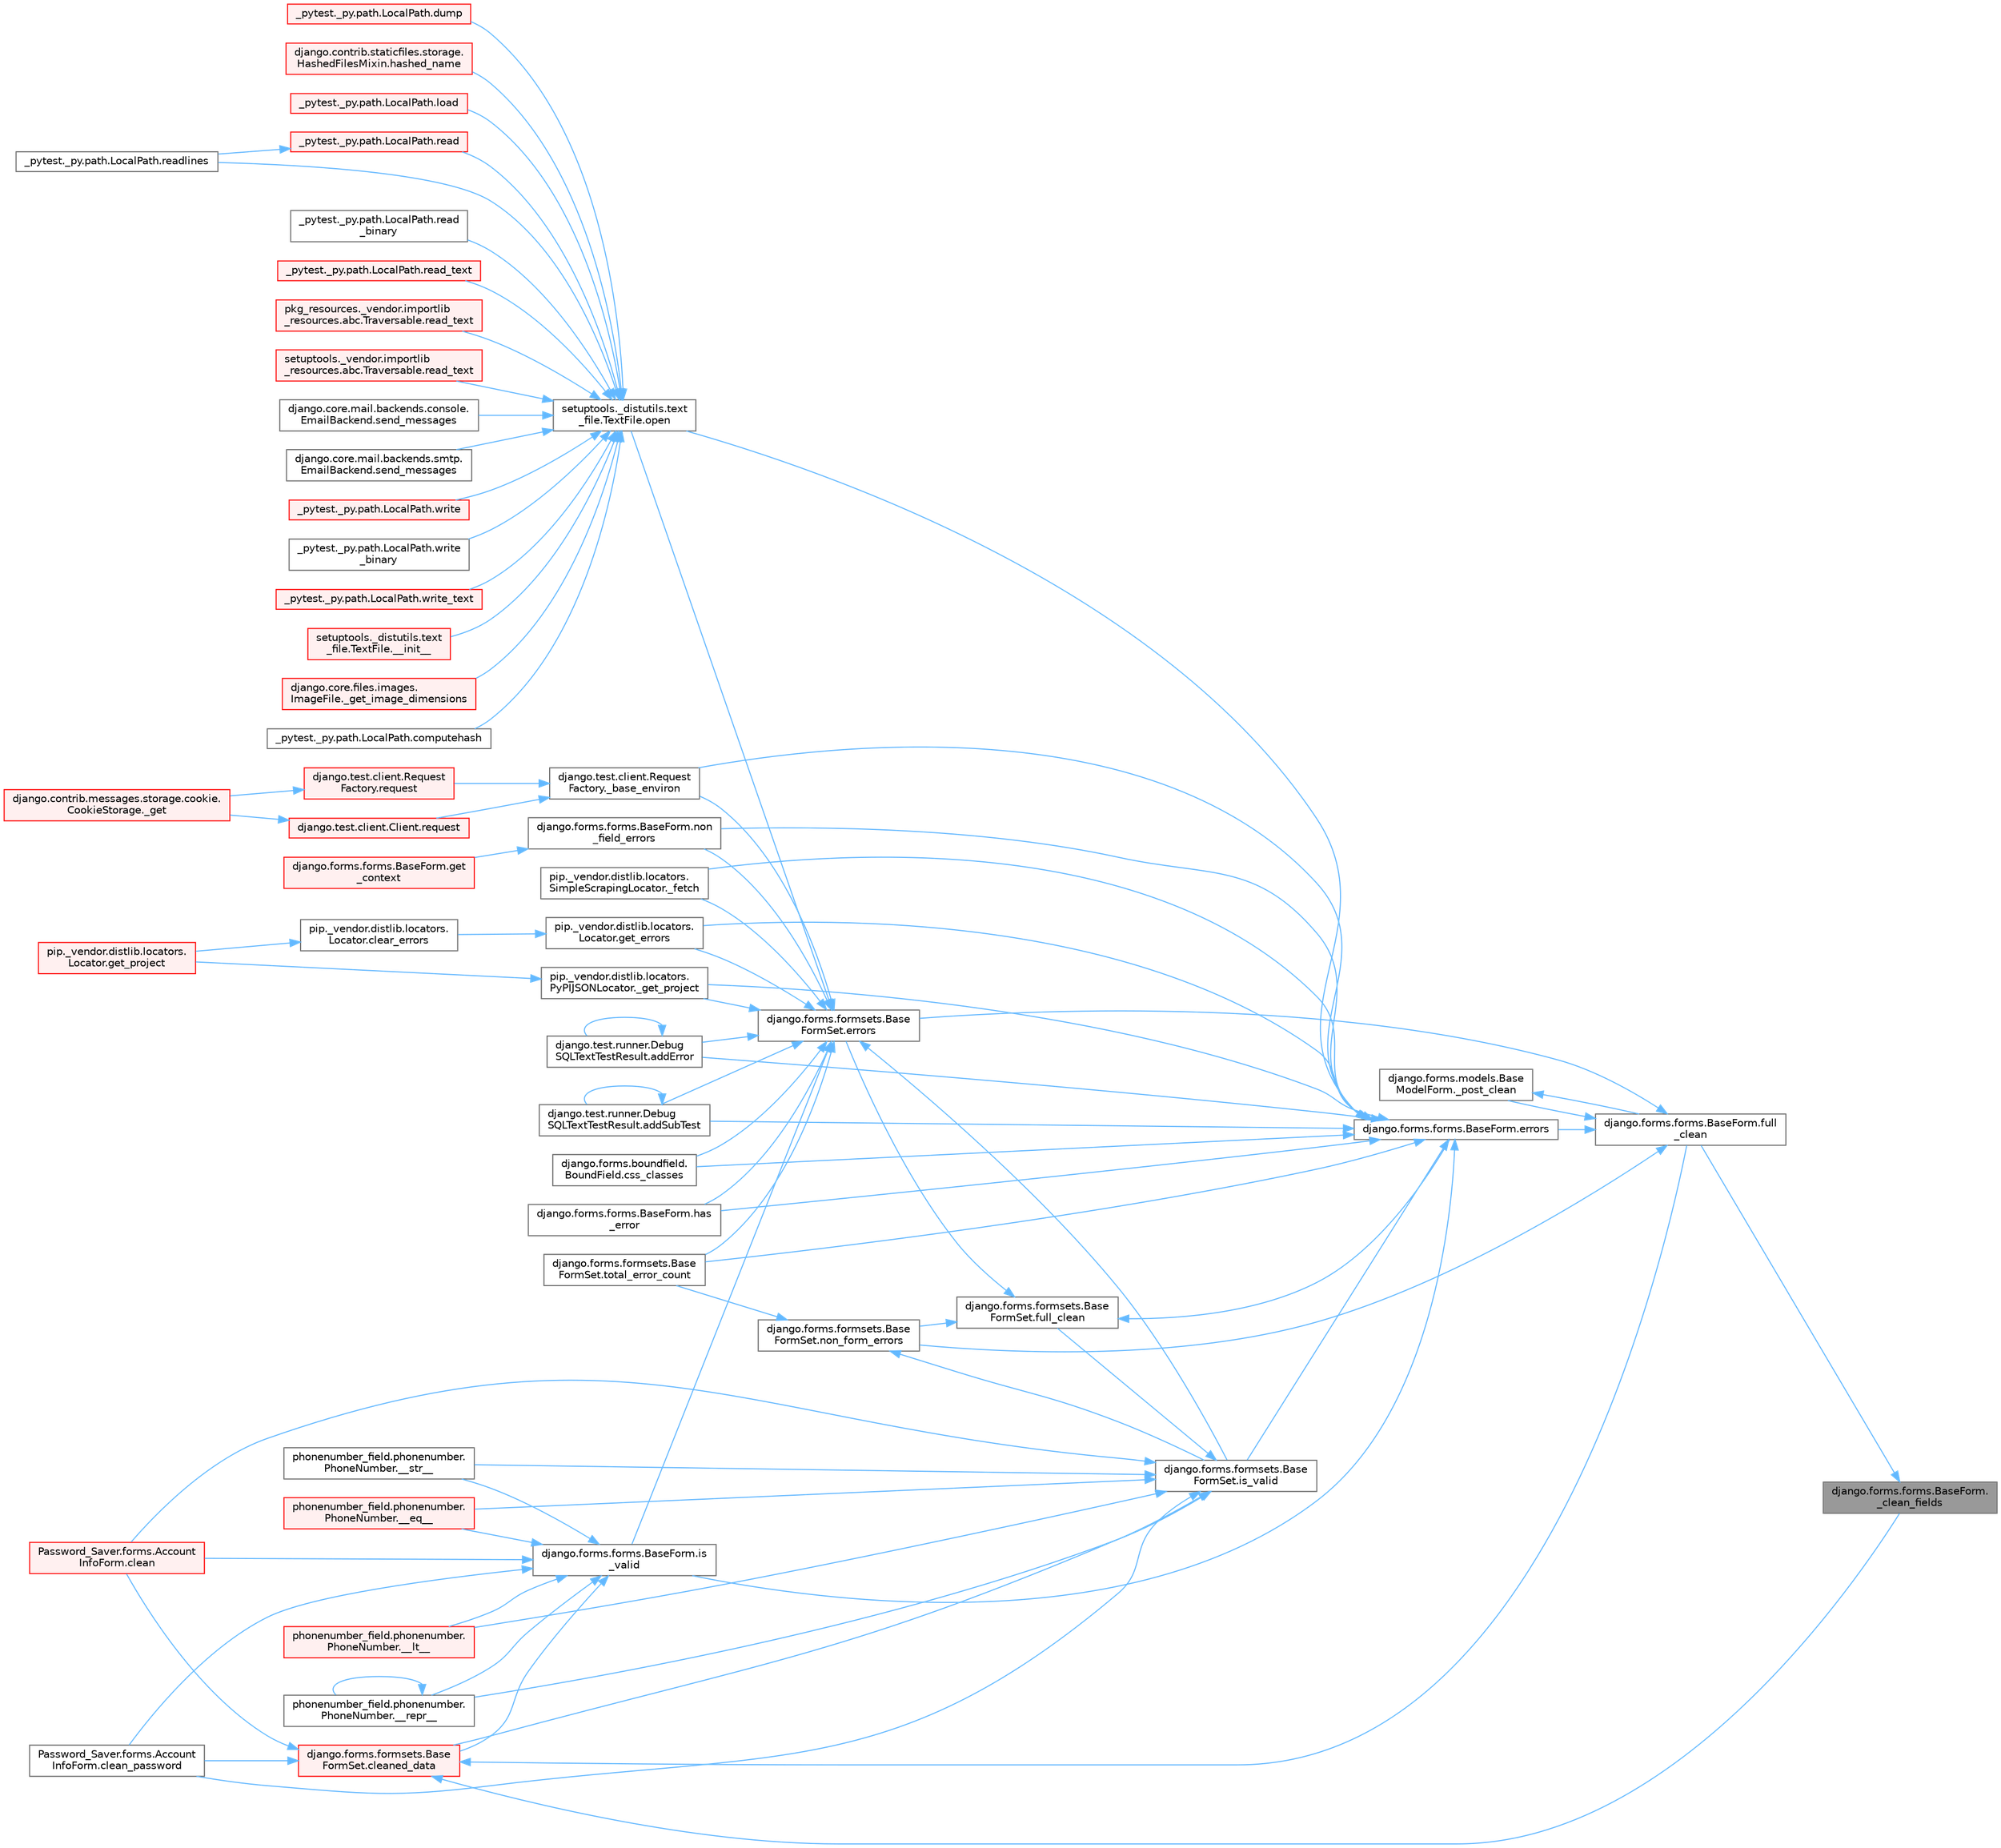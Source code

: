 digraph "django.forms.forms.BaseForm._clean_fields"
{
 // LATEX_PDF_SIZE
  bgcolor="transparent";
  edge [fontname=Helvetica,fontsize=10,labelfontname=Helvetica,labelfontsize=10];
  node [fontname=Helvetica,fontsize=10,shape=box,height=0.2,width=0.4];
  rankdir="RL";
  Node1 [id="Node000001",label="django.forms.forms.BaseForm.\l_clean_fields",height=0.2,width=0.4,color="gray40", fillcolor="grey60", style="filled", fontcolor="black",tooltip=" "];
  Node1 -> Node2 [id="edge1_Node000001_Node000002",dir="back",color="steelblue1",style="solid",tooltip=" "];
  Node2 [id="Node000002",label="django.forms.forms.BaseForm.full\l_clean",height=0.2,width=0.4,color="grey40", fillcolor="white", style="filled",URL="$classdjango_1_1forms_1_1forms_1_1_base_form.html#a396d2448f658dc84a0f0b473ffaae918",tooltip=" "];
  Node2 -> Node3 [id="edge2_Node000002_Node000003",dir="back",color="steelblue1",style="solid",tooltip=" "];
  Node3 [id="Node000003",label="django.forms.models.Base\lModelForm._post_clean",height=0.2,width=0.4,color="grey40", fillcolor="white", style="filled",URL="$classdjango_1_1forms_1_1models_1_1_base_model_form.html#a83e1c0ea3ba97f3a496d07955d1bf124",tooltip=" "];
  Node3 -> Node2 [id="edge3_Node000003_Node000002",dir="back",color="steelblue1",style="solid",tooltip=" "];
  Node2 -> Node4 [id="edge4_Node000002_Node000004",dir="back",color="steelblue1",style="solid",tooltip=" "];
  Node4 [id="Node000004",label="django.forms.forms.BaseForm.errors",height=0.2,width=0.4,color="grey40", fillcolor="white", style="filled",URL="$classdjango_1_1forms_1_1forms_1_1_base_form.html#aca47cb75eb6c321d1c429b33eca94d49",tooltip=" "];
  Node4 -> Node5 [id="edge5_Node000004_Node000005",dir="back",color="steelblue1",style="solid",tooltip=" "];
  Node5 [id="Node000005",label="django.test.client.Request\lFactory._base_environ",height=0.2,width=0.4,color="grey40", fillcolor="white", style="filled",URL="$classdjango_1_1test_1_1client_1_1_request_factory.html#ab650654b992f4e9fc9e30bd0442973c1",tooltip=" "];
  Node5 -> Node6 [id="edge6_Node000005_Node000006",dir="back",color="steelblue1",style="solid",tooltip=" "];
  Node6 [id="Node000006",label="django.test.client.Client.request",height=0.2,width=0.4,color="red", fillcolor="#FFF0F0", style="filled",URL="$classdjango_1_1test_1_1client_1_1_client.html#a2f51c5251142ab6503937051936e33fa",tooltip=" "];
  Node6 -> Node7 [id="edge7_Node000006_Node000007",dir="back",color="steelblue1",style="solid",tooltip=" "];
  Node7 [id="Node000007",label="django.contrib.messages.storage.cookie.\lCookieStorage._get",height=0.2,width=0.4,color="red", fillcolor="#FFF0F0", style="filled",URL="$classdjango_1_1contrib_1_1messages_1_1storage_1_1cookie_1_1_cookie_storage.html#a39d084f6072109675c9ef06c047174e8",tooltip=" "];
  Node5 -> Node3177 [id="edge8_Node000005_Node003177",dir="back",color="steelblue1",style="solid",tooltip=" "];
  Node3177 [id="Node003177",label="django.test.client.Request\lFactory.request",height=0.2,width=0.4,color="red", fillcolor="#FFF0F0", style="filled",URL="$classdjango_1_1test_1_1client_1_1_request_factory.html#adae411ab0df6839c5364b647e4dc63ad",tooltip=" "];
  Node3177 -> Node7 [id="edge9_Node003177_Node000007",dir="back",color="steelblue1",style="solid",tooltip=" "];
  Node4 -> Node595 [id="edge10_Node000004_Node000595",dir="back",color="steelblue1",style="solid",tooltip=" "];
  Node595 [id="Node000595",label="pip._vendor.distlib.locators.\lSimpleScrapingLocator._fetch",height=0.2,width=0.4,color="grey40", fillcolor="white", style="filled",URL="$classpip_1_1__vendor_1_1distlib_1_1locators_1_1_simple_scraping_locator.html#a72156eb8243de03d8881db3caaa60b8c",tooltip=" "];
  Node4 -> Node596 [id="edge11_Node000004_Node000596",dir="back",color="steelblue1",style="solid",tooltip=" "];
  Node596 [id="Node000596",label="pip._vendor.distlib.locators.\lPyPIJSONLocator._get_project",height=0.2,width=0.4,color="grey40", fillcolor="white", style="filled",URL="$classpip_1_1__vendor_1_1distlib_1_1locators_1_1_py_p_i_j_s_o_n_locator.html#ab5b95d18130e47c0bedca04d7b010bf6",tooltip=" "];
  Node596 -> Node597 [id="edge12_Node000596_Node000597",dir="back",color="steelblue1",style="solid",tooltip=" "];
  Node597 [id="Node000597",label="pip._vendor.distlib.locators.\lLocator.get_project",height=0.2,width=0.4,color="red", fillcolor="#FFF0F0", style="filled",URL="$classpip_1_1__vendor_1_1distlib_1_1locators_1_1_locator.html#a14b49f16a55d384842037850d5224ce8",tooltip=" "];
  Node4 -> Node1787 [id="edge13_Node000004_Node001787",dir="back",color="steelblue1",style="solid",tooltip=" "];
  Node1787 [id="Node001787",label="django.test.runner.Debug\lSQLTextTestResult.addError",height=0.2,width=0.4,color="grey40", fillcolor="white", style="filled",URL="$classdjango_1_1test_1_1runner_1_1_debug_s_q_l_text_test_result.html#a398c116f3b7d25563a21e81178271a8a",tooltip=" "];
  Node1787 -> Node1787 [id="edge14_Node001787_Node001787",dir="back",color="steelblue1",style="solid",tooltip=" "];
  Node4 -> Node1788 [id="edge15_Node000004_Node001788",dir="back",color="steelblue1",style="solid",tooltip=" "];
  Node1788 [id="Node001788",label="django.test.runner.Debug\lSQLTextTestResult.addSubTest",height=0.2,width=0.4,color="grey40", fillcolor="white", style="filled",URL="$classdjango_1_1test_1_1runner_1_1_debug_s_q_l_text_test_result.html#a65bae0538566d8bc532c972340744b1e",tooltip=" "];
  Node1788 -> Node1788 [id="edge16_Node001788_Node001788",dir="back",color="steelblue1",style="solid",tooltip=" "];
  Node4 -> Node1789 [id="edge17_Node000004_Node001789",dir="back",color="steelblue1",style="solid",tooltip=" "];
  Node1789 [id="Node001789",label="django.forms.boundfield.\lBoundField.css_classes",height=0.2,width=0.4,color="grey40", fillcolor="white", style="filled",URL="$classdjango_1_1forms_1_1boundfield_1_1_bound_field.html#a19d289ef3598c412a0fee978458875bc",tooltip=" "];
  Node4 -> Node1790 [id="edge18_Node000004_Node001790",dir="back",color="steelblue1",style="solid",tooltip=" "];
  Node1790 [id="Node001790",label="pip._vendor.distlib.locators.\lLocator.get_errors",height=0.2,width=0.4,color="grey40", fillcolor="white", style="filled",URL="$classpip_1_1__vendor_1_1distlib_1_1locators_1_1_locator.html#abc5864a47e4cb8c481f44eb1a72f565c",tooltip=" "];
  Node1790 -> Node1791 [id="edge19_Node001790_Node001791",dir="back",color="steelblue1",style="solid",tooltip=" "];
  Node1791 [id="Node001791",label="pip._vendor.distlib.locators.\lLocator.clear_errors",height=0.2,width=0.4,color="grey40", fillcolor="white", style="filled",URL="$classpip_1_1__vendor_1_1distlib_1_1locators_1_1_locator.html#a2a2f7530c5f7c9c5d41d7d8e32852b66",tooltip=" "];
  Node1791 -> Node597 [id="edge20_Node001791_Node000597",dir="back",color="steelblue1",style="solid",tooltip=" "];
  Node4 -> Node1792 [id="edge21_Node000004_Node001792",dir="back",color="steelblue1",style="solid",tooltip=" "];
  Node1792 [id="Node001792",label="django.forms.forms.BaseForm.has\l_error",height=0.2,width=0.4,color="grey40", fillcolor="white", style="filled",URL="$classdjango_1_1forms_1_1forms_1_1_base_form.html#af67d8e47182c8c92ad4cac6441bfeb80",tooltip=" "];
  Node4 -> Node1793 [id="edge22_Node000004_Node001793",dir="back",color="steelblue1",style="solid",tooltip=" "];
  Node1793 [id="Node001793",label="django.forms.forms.BaseForm.is\l_valid",height=0.2,width=0.4,color="grey40", fillcolor="white", style="filled",URL="$classdjango_1_1forms_1_1forms_1_1_base_form.html#a8be15c9eaccca682a18c7d3f13802cc4",tooltip=" "];
  Node1793 -> Node683 [id="edge23_Node001793_Node000683",dir="back",color="steelblue1",style="solid",tooltip=" "];
  Node683 [id="Node000683",label="phonenumber_field.phonenumber.\lPhoneNumber.__eq__",height=0.2,width=0.4,color="red", fillcolor="#FFF0F0", style="filled",URL="$classphonenumber__field_1_1phonenumber_1_1_phone_number.html#a999c32cd1bfa2dd5c7df70781b09c68b",tooltip=" "];
  Node1793 -> Node684 [id="edge24_Node001793_Node000684",dir="back",color="steelblue1",style="solid",tooltip=" "];
  Node684 [id="Node000684",label="phonenumber_field.phonenumber.\lPhoneNumber.__lt__",height=0.2,width=0.4,color="red", fillcolor="#FFF0F0", style="filled",URL="$classphonenumber__field_1_1phonenumber_1_1_phone_number.html#ab94d02fbeda1355644c6c1b3d6f3d9ba",tooltip=" "];
  Node1793 -> Node685 [id="edge25_Node001793_Node000685",dir="back",color="steelblue1",style="solid",tooltip=" "];
  Node685 [id="Node000685",label="phonenumber_field.phonenumber.\lPhoneNumber.__repr__",height=0.2,width=0.4,color="grey40", fillcolor="white", style="filled",URL="$classphonenumber__field_1_1phonenumber_1_1_phone_number.html#a5420c965a5ecfad87cb6bce245cd91a5",tooltip=" "];
  Node685 -> Node685 [id="edge26_Node000685_Node000685",dir="back",color="steelblue1",style="solid",tooltip=" "];
  Node1793 -> Node686 [id="edge27_Node001793_Node000686",dir="back",color="steelblue1",style="solid",tooltip=" "];
  Node686 [id="Node000686",label="phonenumber_field.phonenumber.\lPhoneNumber.__str__",height=0.2,width=0.4,color="grey40", fillcolor="white", style="filled",URL="$classphonenumber__field_1_1phonenumber_1_1_phone_number.html#a773f55fba29310ea2218e4bbca83ba6d",tooltip=" "];
  Node1793 -> Node654 [id="edge28_Node001793_Node000654",dir="back",color="steelblue1",style="solid",tooltip=" "];
  Node654 [id="Node000654",label="Password_Saver.forms.Account\lInfoForm.clean",height=0.2,width=0.4,color="red", fillcolor="#FFF0F0", style="filled",URL="$class_password___saver_1_1forms_1_1_account_info_form.html#a89126d6030ebafc64c8aeeb352113c54",tooltip=" "];
  Node1793 -> Node657 [id="edge29_Node001793_Node000657",dir="back",color="steelblue1",style="solid",tooltip=" "];
  Node657 [id="Node000657",label="Password_Saver.forms.Account\lInfoForm.clean_password",height=0.2,width=0.4,color="grey40", fillcolor="white", style="filled",URL="$class_password___saver_1_1forms_1_1_account_info_form.html#a6397d8e90a910bed34ed0ebcf5f74a4e",tooltip=" "];
  Node1793 -> Node648 [id="edge30_Node001793_Node000648",dir="back",color="steelblue1",style="solid",tooltip=" "];
  Node648 [id="Node000648",label="django.forms.formsets.Base\lFormSet.cleaned_data",height=0.2,width=0.4,color="red", fillcolor="#FFF0F0", style="filled",URL="$classdjango_1_1forms_1_1formsets_1_1_base_form_set.html#ae51d85dd3faa160668adba372c4e87f7",tooltip=" "];
  Node648 -> Node1 [id="edge31_Node000648_Node000001",dir="back",color="steelblue1",style="solid",tooltip=" "];
  Node648 -> Node654 [id="edge32_Node000648_Node000654",dir="back",color="steelblue1",style="solid",tooltip=" "];
  Node648 -> Node657 [id="edge33_Node000648_Node000657",dir="back",color="steelblue1",style="solid",tooltip=" "];
  Node648 -> Node2 [id="edge34_Node000648_Node000002",dir="back",color="steelblue1",style="solid",tooltip=" "];
  Node4 -> Node682 [id="edge35_Node000004_Node000682",dir="back",color="steelblue1",style="solid",tooltip=" "];
  Node682 [id="Node000682",label="django.forms.formsets.Base\lFormSet.is_valid",height=0.2,width=0.4,color="grey40", fillcolor="white", style="filled",URL="$classdjango_1_1forms_1_1formsets_1_1_base_form_set.html#a713477cfb7c01e723400df62b49c250c",tooltip=" "];
  Node682 -> Node683 [id="edge36_Node000682_Node000683",dir="back",color="steelblue1",style="solid",tooltip=" "];
  Node682 -> Node684 [id="edge37_Node000682_Node000684",dir="back",color="steelblue1",style="solid",tooltip=" "];
  Node682 -> Node685 [id="edge38_Node000682_Node000685",dir="back",color="steelblue1",style="solid",tooltip=" "];
  Node682 -> Node686 [id="edge39_Node000682_Node000686",dir="back",color="steelblue1",style="solid",tooltip=" "];
  Node682 -> Node654 [id="edge40_Node000682_Node000654",dir="back",color="steelblue1",style="solid",tooltip=" "];
  Node682 -> Node657 [id="edge41_Node000682_Node000657",dir="back",color="steelblue1",style="solid",tooltip=" "];
  Node682 -> Node648 [id="edge42_Node000682_Node000648",dir="back",color="steelblue1",style="solid",tooltip=" "];
  Node682 -> Node680 [id="edge43_Node000682_Node000680",dir="back",color="steelblue1",style="solid",tooltip=" "];
  Node680 [id="Node000680",label="django.forms.formsets.Base\lFormSet.full_clean",height=0.2,width=0.4,color="grey40", fillcolor="white", style="filled",URL="$classdjango_1_1forms_1_1formsets_1_1_base_form_set.html#aa475bdb58853c14bfcd93bd7b494e3b1",tooltip=" "];
  Node680 -> Node4 [id="edge44_Node000680_Node000004",dir="back",color="steelblue1",style="solid",tooltip=" "];
  Node680 -> Node594 [id="edge45_Node000680_Node000594",dir="back",color="steelblue1",style="solid",tooltip=" "];
  Node594 [id="Node000594",label="django.forms.formsets.Base\lFormSet.errors",height=0.2,width=0.4,color="grey40", fillcolor="white", style="filled",URL="$classdjango_1_1forms_1_1formsets_1_1_base_form_set.html#a9e249e2240c3ae2775249e3d3da42020",tooltip=" "];
  Node594 -> Node5 [id="edge46_Node000594_Node000005",dir="back",color="steelblue1",style="solid",tooltip=" "];
  Node594 -> Node595 [id="edge47_Node000594_Node000595",dir="back",color="steelblue1",style="solid",tooltip=" "];
  Node594 -> Node596 [id="edge48_Node000594_Node000596",dir="back",color="steelblue1",style="solid",tooltip=" "];
  Node594 -> Node1787 [id="edge49_Node000594_Node001787",dir="back",color="steelblue1",style="solid",tooltip=" "];
  Node594 -> Node1788 [id="edge50_Node000594_Node001788",dir="back",color="steelblue1",style="solid",tooltip=" "];
  Node594 -> Node1789 [id="edge51_Node000594_Node001789",dir="back",color="steelblue1",style="solid",tooltip=" "];
  Node594 -> Node1790 [id="edge52_Node000594_Node001790",dir="back",color="steelblue1",style="solid",tooltip=" "];
  Node594 -> Node1792 [id="edge53_Node000594_Node001792",dir="back",color="steelblue1",style="solid",tooltip=" "];
  Node594 -> Node1793 [id="edge54_Node000594_Node001793",dir="back",color="steelblue1",style="solid",tooltip=" "];
  Node594 -> Node682 [id="edge55_Node000594_Node000682",dir="back",color="steelblue1",style="solid",tooltip=" "];
  Node594 -> Node1794 [id="edge56_Node000594_Node001794",dir="back",color="steelblue1",style="solid",tooltip=" "];
  Node1794 [id="Node001794",label="django.forms.forms.BaseForm.non\l_field_errors",height=0.2,width=0.4,color="grey40", fillcolor="white", style="filled",URL="$classdjango_1_1forms_1_1forms_1_1_base_form.html#a713be7c8d25008cf58c90916cb682447",tooltip=" "];
  Node1794 -> Node1795 [id="edge57_Node001794_Node001795",dir="back",color="steelblue1",style="solid",tooltip=" "];
  Node1795 [id="Node001795",label="django.forms.forms.BaseForm.get\l_context",height=0.2,width=0.4,color="red", fillcolor="#FFF0F0", style="filled",URL="$classdjango_1_1forms_1_1forms_1_1_base_form.html#a7aceedfdbb15133ac8342eac420e8dcb",tooltip=" "];
  Node594 -> Node1798 [id="edge58_Node000594_Node001798",dir="back",color="steelblue1",style="solid",tooltip=" "];
  Node1798 [id="Node001798",label="setuptools._distutils.text\l_file.TextFile.open",height=0.2,width=0.4,color="grey40", fillcolor="white", style="filled",URL="$classsetuptools_1_1__distutils_1_1text__file_1_1_text_file.html#ab568abcef363b1b422cddfead42e68b2",tooltip=" "];
  Node1798 -> Node15 [id="edge59_Node001798_Node000015",dir="back",color="steelblue1",style="solid",tooltip=" "];
  Node15 [id="Node000015",label="setuptools._distutils.text\l_file.TextFile.__init__",height=0.2,width=0.4,color="red", fillcolor="#FFF0F0", style="filled",URL="$classsetuptools_1_1__distutils_1_1text__file_1_1_text_file.html#aeb26f34e394b4e658295391382cc8813",tooltip=" "];
  Node1798 -> Node47 [id="edge60_Node001798_Node000047",dir="back",color="steelblue1",style="solid",tooltip=" "];
  Node47 [id="Node000047",label="django.core.files.images.\lImageFile._get_image_dimensions",height=0.2,width=0.4,color="red", fillcolor="#FFF0F0", style="filled",URL="$classdjango_1_1core_1_1files_1_1images_1_1_image_file.html#a2832e2235f63c851f4652a4ea59ec924",tooltip=" "];
  Node1798 -> Node814 [id="edge61_Node001798_Node000814",dir="back",color="steelblue1",style="solid",tooltip=" "];
  Node814 [id="Node000814",label="_pytest._py.path.LocalPath.computehash",height=0.2,width=0.4,color="grey40", fillcolor="white", style="filled",URL="$class__pytest_1_1__py_1_1path_1_1_local_path.html#aa82d067bed26e6655d315d858254160b",tooltip=" "];
  Node1798 -> Node815 [id="edge62_Node001798_Node000815",dir="back",color="steelblue1",style="solid",tooltip=" "];
  Node815 [id="Node000815",label="_pytest._py.path.LocalPath.dump",height=0.2,width=0.4,color="red", fillcolor="#FFF0F0", style="filled",URL="$class__pytest_1_1__py_1_1path_1_1_local_path.html#a2f45e7b54f2823ed6746a19107ae68b4",tooltip=" "];
  Node1798 -> Node565 [id="edge63_Node001798_Node000565",dir="back",color="steelblue1",style="solid",tooltip=" "];
  Node565 [id="Node000565",label="django.contrib.staticfiles.storage.\lHashedFilesMixin.hashed_name",height=0.2,width=0.4,color="red", fillcolor="#FFF0F0", style="filled",URL="$classdjango_1_1contrib_1_1staticfiles_1_1storage_1_1_hashed_files_mixin.html#aa30283e5d1a2177cf975b44ae95e45e4",tooltip=" "];
  Node1798 -> Node817 [id="edge64_Node001798_Node000817",dir="back",color="steelblue1",style="solid",tooltip=" "];
  Node817 [id="Node000817",label="_pytest._py.path.LocalPath.load",height=0.2,width=0.4,color="red", fillcolor="#FFF0F0", style="filled",URL="$class__pytest_1_1__py_1_1path_1_1_local_path.html#a284b118886fe9a033c146647826faf72",tooltip=" "];
  Node1798 -> Node818 [id="edge65_Node001798_Node000818",dir="back",color="steelblue1",style="solid",tooltip=" "];
  Node818 [id="Node000818",label="_pytest._py.path.LocalPath.read",height=0.2,width=0.4,color="red", fillcolor="#FFF0F0", style="filled",URL="$class__pytest_1_1__py_1_1path_1_1_local_path.html#a8640b65f715ce8a258379deb78a68fd8",tooltip=" "];
  Node818 -> Node1105 [id="edge66_Node000818_Node001105",dir="back",color="steelblue1",style="solid",tooltip=" "];
  Node1105 [id="Node001105",label="_pytest._py.path.LocalPath.readlines",height=0.2,width=0.4,color="grey40", fillcolor="white", style="filled",URL="$class__pytest_1_1__py_1_1path_1_1_local_path.html#ab4ae86092b85919c6d43e793d049c3b3",tooltip=" "];
  Node1798 -> Node854 [id="edge67_Node001798_Node000854",dir="back",color="steelblue1",style="solid",tooltip=" "];
  Node854 [id="Node000854",label="_pytest._py.path.LocalPath.read\l_binary",height=0.2,width=0.4,color="grey40", fillcolor="white", style="filled",URL="$class__pytest_1_1__py_1_1path_1_1_local_path.html#adc47986c47c70f2b5889b85af157cd59",tooltip=" "];
  Node1798 -> Node855 [id="edge68_Node001798_Node000855",dir="back",color="steelblue1",style="solid",tooltip=" "];
  Node855 [id="Node000855",label="_pytest._py.path.LocalPath.read_text",height=0.2,width=0.4,color="red", fillcolor="#FFF0F0", style="filled",URL="$class__pytest_1_1__py_1_1path_1_1_local_path.html#aea3efa14b998c32e27f6604263858398",tooltip=" "];
  Node1798 -> Node1129 [id="edge69_Node001798_Node001129",dir="back",color="steelblue1",style="solid",tooltip=" "];
  Node1129 [id="Node001129",label="pkg_resources._vendor.importlib\l_resources.abc.Traversable.read_text",height=0.2,width=0.4,color="red", fillcolor="#FFF0F0", style="filled",URL="$classpkg__resources_1_1__vendor_1_1importlib__resources_1_1abc_1_1_traversable.html#a2fa0982edeea4b5f1a38953c1d81f10b",tooltip=" "];
  Node1798 -> Node1378 [id="edge70_Node001798_Node001378",dir="back",color="steelblue1",style="solid",tooltip=" "];
  Node1378 [id="Node001378",label="setuptools._vendor.importlib\l_resources.abc.Traversable.read_text",height=0.2,width=0.4,color="red", fillcolor="#FFF0F0", style="filled",URL="$classsetuptools_1_1__vendor_1_1importlib__resources_1_1abc_1_1_traversable.html#aee408e70fdcc58915b97b67f3dd981a3",tooltip=" "];
  Node1798 -> Node1105 [id="edge71_Node001798_Node001105",dir="back",color="steelblue1",style="solid",tooltip=" "];
  Node1798 -> Node1379 [id="edge72_Node001798_Node001379",dir="back",color="steelblue1",style="solid",tooltip=" "];
  Node1379 [id="Node001379",label="django.core.mail.backends.console.\lEmailBackend.send_messages",height=0.2,width=0.4,color="grey40", fillcolor="white", style="filled",URL="$classdjango_1_1core_1_1mail_1_1backends_1_1console_1_1_email_backend.html#ae3c7f922df87a228638e98cbb97a3deb",tooltip=" "];
  Node1798 -> Node1380 [id="edge73_Node001798_Node001380",dir="back",color="steelblue1",style="solid",tooltip=" "];
  Node1380 [id="Node001380",label="django.core.mail.backends.smtp.\lEmailBackend.send_messages",height=0.2,width=0.4,color="grey40", fillcolor="white", style="filled",URL="$classdjango_1_1core_1_1mail_1_1backends_1_1smtp_1_1_email_backend.html#a0d829964e867581b24047266e5c3dca6",tooltip=" "];
  Node1798 -> Node1381 [id="edge74_Node001798_Node001381",dir="back",color="steelblue1",style="solid",tooltip=" "];
  Node1381 [id="Node001381",label="_pytest._py.path.LocalPath.write",height=0.2,width=0.4,color="red", fillcolor="#FFF0F0", style="filled",URL="$class__pytest_1_1__py_1_1path_1_1_local_path.html#a8f782fcf3e7b991a42259724f3d25de2",tooltip=" "];
  Node1798 -> Node1382 [id="edge75_Node001798_Node001382",dir="back",color="steelblue1",style="solid",tooltip=" "];
  Node1382 [id="Node001382",label="_pytest._py.path.LocalPath.write\l_binary",height=0.2,width=0.4,color="grey40", fillcolor="white", style="filled",URL="$class__pytest_1_1__py_1_1path_1_1_local_path.html#a7534a4f27649c991dcbf86175776d5d9",tooltip=" "];
  Node1798 -> Node1383 [id="edge76_Node001798_Node001383",dir="back",color="steelblue1",style="solid",tooltip=" "];
  Node1383 [id="Node001383",label="_pytest._py.path.LocalPath.write_text",height=0.2,width=0.4,color="red", fillcolor="#FFF0F0", style="filled",URL="$class__pytest_1_1__py_1_1path_1_1_local_path.html#aa5dd623ba884ffb1a61b8a65bfb38d1f",tooltip=" "];
  Node594 -> Node687 [id="edge77_Node000594_Node000687",dir="back",color="steelblue1",style="solid",tooltip=" "];
  Node687 [id="Node000687",label="django.forms.formsets.Base\lFormSet.total_error_count",height=0.2,width=0.4,color="grey40", fillcolor="white", style="filled",URL="$classdjango_1_1forms_1_1formsets_1_1_base_form_set.html#a3e9cbe55cc991b30b14546a857abb212",tooltip=" "];
  Node680 -> Node681 [id="edge78_Node000680_Node000681",dir="back",color="steelblue1",style="solid",tooltip=" "];
  Node681 [id="Node000681",label="django.forms.formsets.Base\lFormSet.non_form_errors",height=0.2,width=0.4,color="grey40", fillcolor="white", style="filled",URL="$classdjango_1_1forms_1_1formsets_1_1_base_form_set.html#a8b499fb5fdd72c59134bf40aeac2de3c",tooltip=" "];
  Node681 -> Node682 [id="edge79_Node000681_Node000682",dir="back",color="steelblue1",style="solid",tooltip=" "];
  Node681 -> Node687 [id="edge80_Node000681_Node000687",dir="back",color="steelblue1",style="solid",tooltip=" "];
  Node4 -> Node1794 [id="edge81_Node000004_Node001794",dir="back",color="steelblue1",style="solid",tooltip=" "];
  Node4 -> Node1798 [id="edge82_Node000004_Node001798",dir="back",color="steelblue1",style="solid",tooltip=" "];
  Node4 -> Node687 [id="edge83_Node000004_Node000687",dir="back",color="steelblue1",style="solid",tooltip=" "];
  Node2 -> Node594 [id="edge84_Node000002_Node000594",dir="back",color="steelblue1",style="solid",tooltip=" "];
  Node2 -> Node681 [id="edge85_Node000002_Node000681",dir="back",color="steelblue1",style="solid",tooltip=" "];
}
